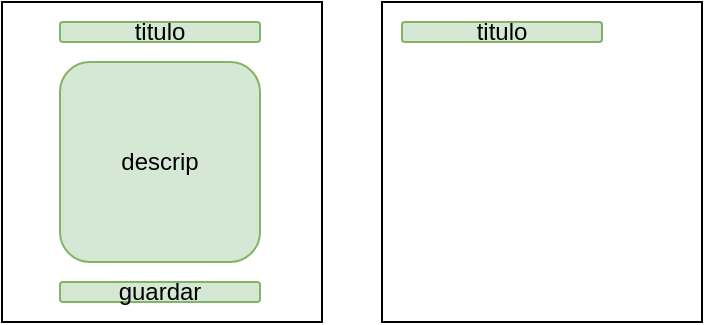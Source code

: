 <mxfile version="14.7.7" type="github">
  <diagram id="IGZXVRzpiIOvHIQ-7Wc2" name="Page-1">
    <mxGraphModel dx="1144" dy="662" grid="1" gridSize="10" guides="1" tooltips="1" connect="1" arrows="1" fold="1" page="1" pageScale="1" pageWidth="827" pageHeight="1169" math="0" shadow="0">
      <root>
        <mxCell id="0" />
        <mxCell id="1" parent="0" />
        <mxCell id="0INGW1SHBPwbx9KbDsF4-1" value="" style="whiteSpace=wrap;html=1;aspect=fixed;direction=south;fillColor=none;" vertex="1" parent="1">
          <mxGeometry x="210" y="140" width="160" height="160" as="geometry" />
        </mxCell>
        <mxCell id="0INGW1SHBPwbx9KbDsF4-2" value="" style="whiteSpace=wrap;html=1;aspect=fixed;" vertex="1" parent="1">
          <mxGeometry x="20" y="140" width="160" height="160" as="geometry" />
        </mxCell>
        <mxCell id="0INGW1SHBPwbx9KbDsF4-3" value="titulo" style="rounded=1;whiteSpace=wrap;html=1;fillColor=#d5e8d4;strokeColor=#82b366;" vertex="1" parent="1">
          <mxGeometry x="49" y="150" width="100" height="10" as="geometry" />
        </mxCell>
        <mxCell id="0INGW1SHBPwbx9KbDsF4-4" value="descrip" style="whiteSpace=wrap;html=1;aspect=fixed;fillColor=#d5e8d4;strokeColor=#82b366;rounded=1;" vertex="1" parent="1">
          <mxGeometry x="49" y="170" width="100" height="100" as="geometry" />
        </mxCell>
        <mxCell id="0INGW1SHBPwbx9KbDsF4-5" value="guardar" style="rounded=1;whiteSpace=wrap;html=1;fillColor=#d5e8d4;strokeColor=#82b366;" vertex="1" parent="1">
          <mxGeometry x="49" y="280" width="100" height="10" as="geometry" />
        </mxCell>
        <mxCell id="0INGW1SHBPwbx9KbDsF4-8" value="titulo" style="rounded=1;whiteSpace=wrap;html=1;fillColor=#d5e8d4;strokeColor=#82b366;" vertex="1" parent="1">
          <mxGeometry x="220" y="150" width="100" height="10" as="geometry" />
        </mxCell>
      </root>
    </mxGraphModel>
  </diagram>
</mxfile>
